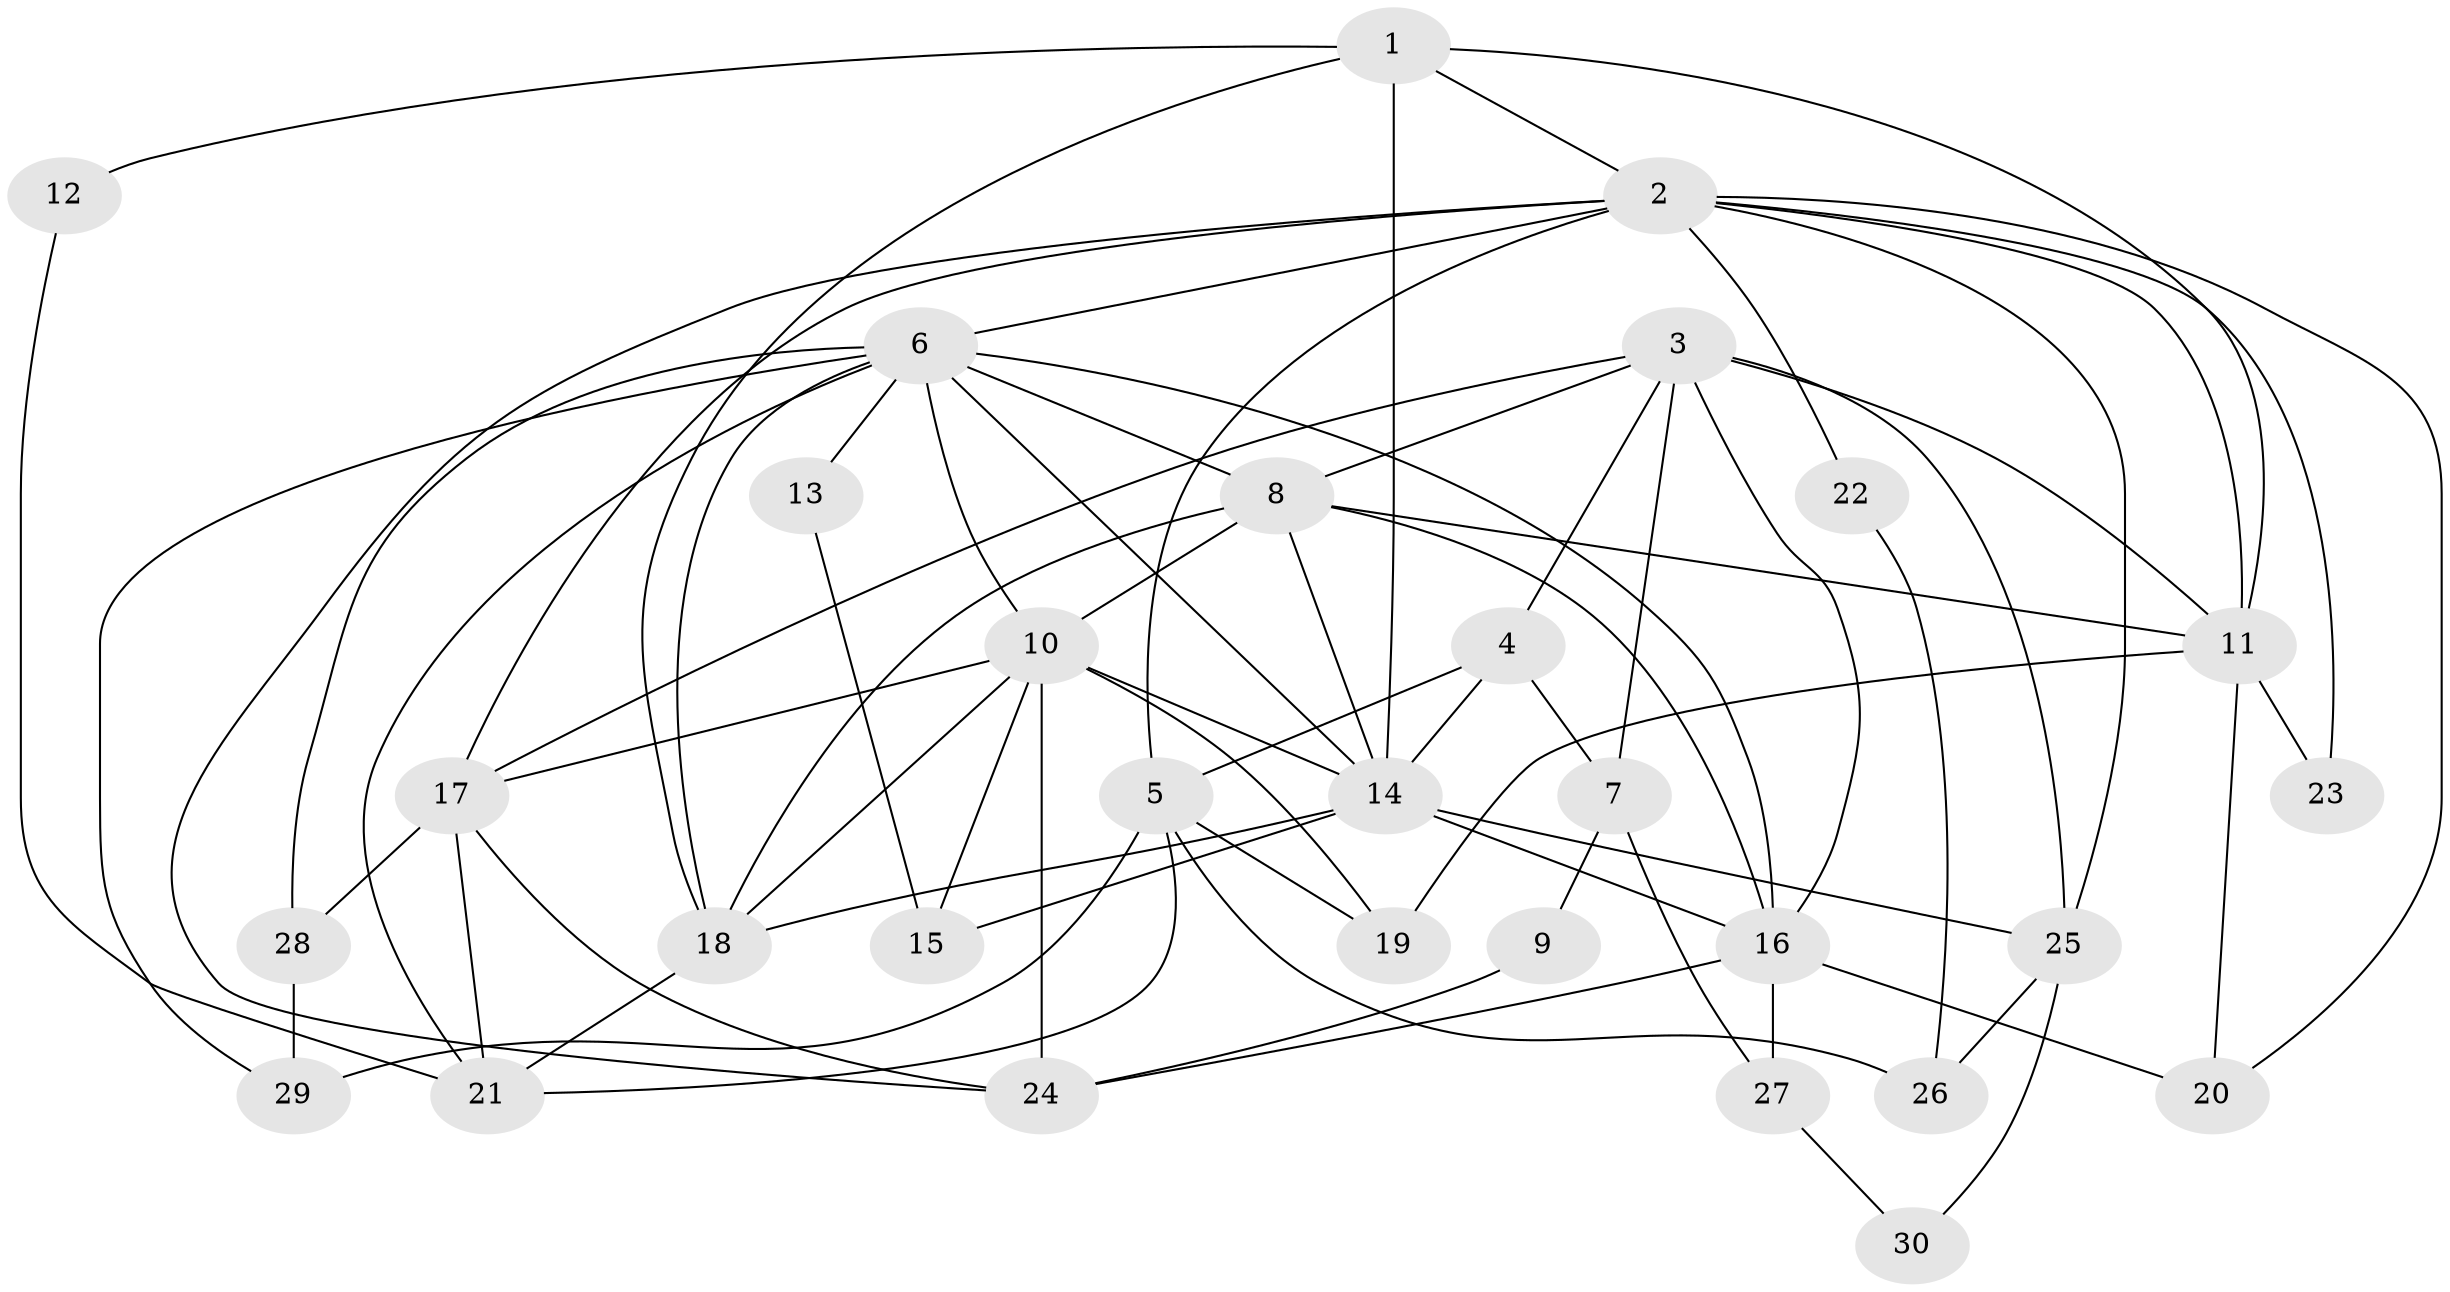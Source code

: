 // original degree distribution, {3: 0.25, 5: 0.25, 4: 0.26666666666666666, 2: 0.11666666666666667, 6: 0.11666666666666667}
// Generated by graph-tools (version 1.1) at 2025/51/03/04/25 22:51:17]
// undirected, 30 vertices, 72 edges
graph export_dot {
  node [color=gray90,style=filled];
  1;
  2;
  3;
  4;
  5;
  6;
  7;
  8;
  9;
  10;
  11;
  12;
  13;
  14;
  15;
  16;
  17;
  18;
  19;
  20;
  21;
  22;
  23;
  24;
  25;
  26;
  27;
  28;
  29;
  30;
  1 -- 2 [weight=1.0];
  1 -- 11 [weight=1.0];
  1 -- 12 [weight=2.0];
  1 -- 14 [weight=2.0];
  1 -- 18 [weight=1.0];
  2 -- 5 [weight=1.0];
  2 -- 6 [weight=1.0];
  2 -- 11 [weight=1.0];
  2 -- 17 [weight=1.0];
  2 -- 20 [weight=1.0];
  2 -- 22 [weight=1.0];
  2 -- 23 [weight=1.0];
  2 -- 24 [weight=1.0];
  2 -- 25 [weight=1.0];
  3 -- 4 [weight=1.0];
  3 -- 7 [weight=1.0];
  3 -- 8 [weight=1.0];
  3 -- 11 [weight=2.0];
  3 -- 16 [weight=1.0];
  3 -- 17 [weight=1.0];
  3 -- 25 [weight=1.0];
  4 -- 5 [weight=1.0];
  4 -- 7 [weight=1.0];
  4 -- 14 [weight=1.0];
  5 -- 19 [weight=1.0];
  5 -- 21 [weight=1.0];
  5 -- 26 [weight=2.0];
  5 -- 29 [weight=1.0];
  6 -- 8 [weight=1.0];
  6 -- 10 [weight=2.0];
  6 -- 13 [weight=1.0];
  6 -- 14 [weight=1.0];
  6 -- 16 [weight=1.0];
  6 -- 18 [weight=1.0];
  6 -- 21 [weight=1.0];
  6 -- 28 [weight=1.0];
  6 -- 29 [weight=1.0];
  7 -- 9 [weight=1.0];
  7 -- 27 [weight=1.0];
  8 -- 10 [weight=2.0];
  8 -- 11 [weight=1.0];
  8 -- 14 [weight=1.0];
  8 -- 16 [weight=1.0];
  8 -- 18 [weight=1.0];
  9 -- 24 [weight=1.0];
  10 -- 14 [weight=2.0];
  10 -- 15 [weight=1.0];
  10 -- 17 [weight=1.0];
  10 -- 18 [weight=1.0];
  10 -- 19 [weight=1.0];
  10 -- 24 [weight=1.0];
  11 -- 19 [weight=1.0];
  11 -- 20 [weight=1.0];
  11 -- 23 [weight=1.0];
  12 -- 21 [weight=1.0];
  13 -- 15 [weight=1.0];
  14 -- 15 [weight=1.0];
  14 -- 16 [weight=2.0];
  14 -- 18 [weight=1.0];
  14 -- 25 [weight=1.0];
  16 -- 20 [weight=1.0];
  16 -- 24 [weight=1.0];
  16 -- 27 [weight=1.0];
  17 -- 21 [weight=1.0];
  17 -- 24 [weight=1.0];
  17 -- 28 [weight=1.0];
  18 -- 21 [weight=1.0];
  22 -- 26 [weight=1.0];
  25 -- 26 [weight=1.0];
  25 -- 30 [weight=1.0];
  27 -- 30 [weight=1.0];
  28 -- 29 [weight=1.0];
}
